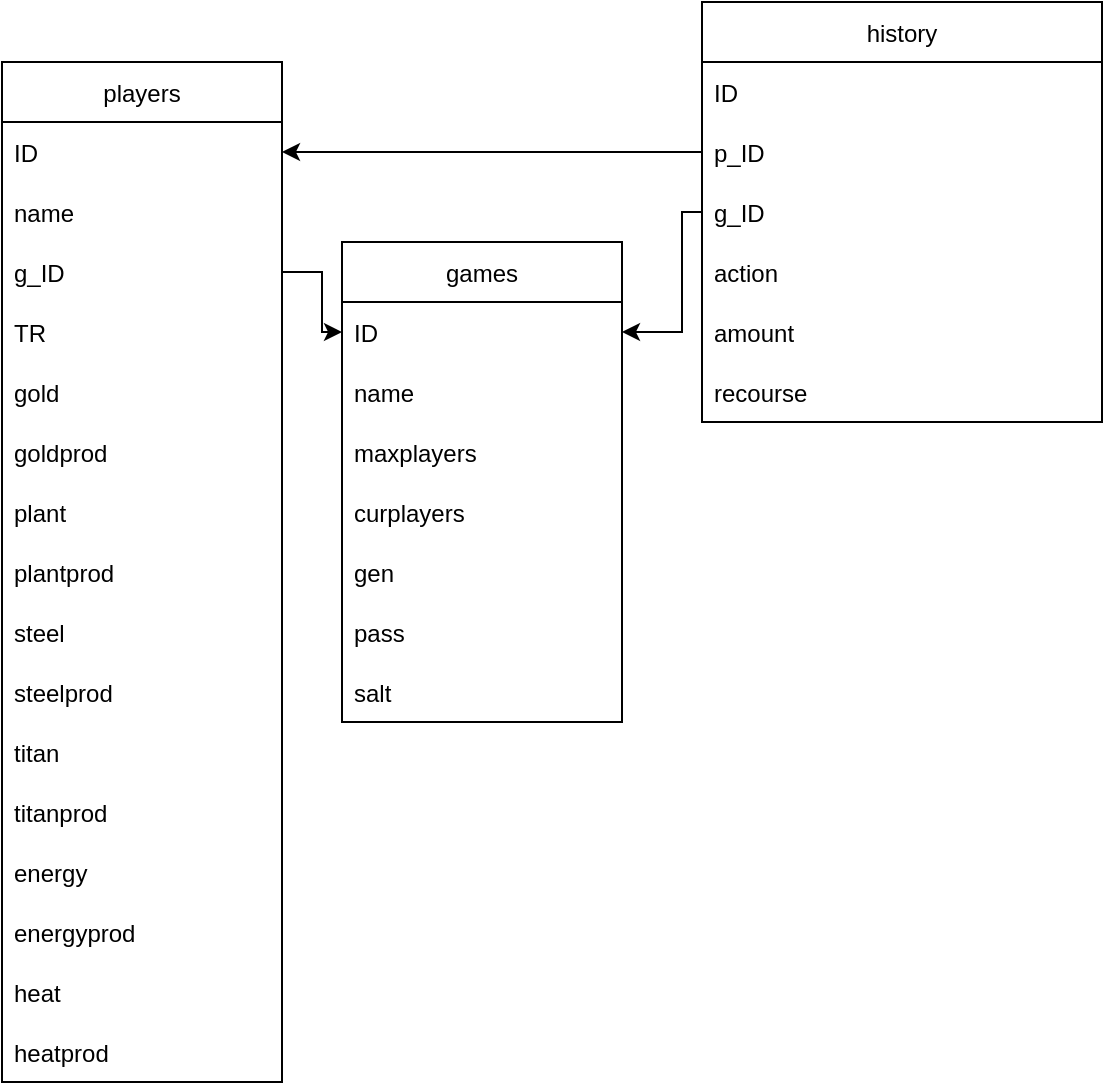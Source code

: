<mxfile version="17.5.0" type="device"><diagram id="R2lEEEUBdFMjLlhIrx00" name="Page-1"><mxGraphModel dx="1422" dy="752" grid="1" gridSize="10" guides="1" tooltips="1" connect="1" arrows="1" fold="1" page="1" pageScale="1" pageWidth="850" pageHeight="1100" math="0" shadow="0" extFonts="Permanent Marker^https://fonts.googleapis.com/css?family=Permanent+Marker"><root><mxCell id="0"/><mxCell id="1" parent="0"/><mxCell id="lH6WN9EQgX4Dd_LtB1K7-1" value="players" style="swimlane;fontStyle=0;childLayout=stackLayout;horizontal=1;startSize=30;horizontalStack=0;resizeParent=1;resizeParentMax=0;resizeLast=0;collapsible=1;marginBottom=0;" vertex="1" parent="1"><mxGeometry x="90" y="80" width="140" height="510" as="geometry"/></mxCell><mxCell id="lH6WN9EQgX4Dd_LtB1K7-2" value="ID    " style="text;strokeColor=none;fillColor=none;align=left;verticalAlign=middle;spacingLeft=4;spacingRight=4;overflow=hidden;points=[[0,0.5],[1,0.5]];portConstraint=eastwest;rotatable=0;" vertex="1" parent="lH6WN9EQgX4Dd_LtB1K7-1"><mxGeometry y="30" width="140" height="30" as="geometry"/></mxCell><mxCell id="lH6WN9EQgX4Dd_LtB1K7-3" value="name" style="text;strokeColor=none;fillColor=none;align=left;verticalAlign=middle;spacingLeft=4;spacingRight=4;overflow=hidden;points=[[0,0.5],[1,0.5]];portConstraint=eastwest;rotatable=0;" vertex="1" parent="lH6WN9EQgX4Dd_LtB1K7-1"><mxGeometry y="60" width="140" height="30" as="geometry"/></mxCell><mxCell id="lH6WN9EQgX4Dd_LtB1K7-39" value="g_ID" style="text;strokeColor=none;fillColor=none;align=left;verticalAlign=middle;spacingLeft=4;spacingRight=4;overflow=hidden;points=[[0,0.5],[1,0.5]];portConstraint=eastwest;rotatable=0;" vertex="1" parent="lH6WN9EQgX4Dd_LtB1K7-1"><mxGeometry y="90" width="140" height="30" as="geometry"/></mxCell><mxCell id="lH6WN9EQgX4Dd_LtB1K7-16" value="TR" style="text;strokeColor=none;fillColor=none;align=left;verticalAlign=middle;spacingLeft=4;spacingRight=4;overflow=hidden;points=[[0,0.5],[1,0.5]];portConstraint=eastwest;rotatable=0;" vertex="1" parent="lH6WN9EQgX4Dd_LtB1K7-1"><mxGeometry y="120" width="140" height="30" as="geometry"/></mxCell><mxCell id="lH6WN9EQgX4Dd_LtB1K7-4" value="gold" style="text;strokeColor=none;fillColor=none;align=left;verticalAlign=middle;spacingLeft=4;spacingRight=4;overflow=hidden;points=[[0,0.5],[1,0.5]];portConstraint=eastwest;rotatable=0;" vertex="1" parent="lH6WN9EQgX4Dd_LtB1K7-1"><mxGeometry y="150" width="140" height="30" as="geometry"/></mxCell><mxCell id="lH6WN9EQgX4Dd_LtB1K7-9" value="goldprod" style="text;strokeColor=none;fillColor=none;align=left;verticalAlign=middle;spacingLeft=4;spacingRight=4;overflow=hidden;points=[[0,0.5],[1,0.5]];portConstraint=eastwest;rotatable=0;" vertex="1" parent="lH6WN9EQgX4Dd_LtB1K7-1"><mxGeometry y="180" width="140" height="30" as="geometry"/></mxCell><mxCell id="lH6WN9EQgX4Dd_LtB1K7-10" value="plant" style="text;strokeColor=none;fillColor=none;align=left;verticalAlign=middle;spacingLeft=4;spacingRight=4;overflow=hidden;points=[[0,0.5],[1,0.5]];portConstraint=eastwest;rotatable=0;" vertex="1" parent="lH6WN9EQgX4Dd_LtB1K7-1"><mxGeometry y="210" width="140" height="30" as="geometry"/></mxCell><mxCell id="lH6WN9EQgX4Dd_LtB1K7-11" value="plantprod" style="text;strokeColor=none;fillColor=none;align=left;verticalAlign=middle;spacingLeft=4;spacingRight=4;overflow=hidden;points=[[0,0.5],[1,0.5]];portConstraint=eastwest;rotatable=0;" vertex="1" parent="lH6WN9EQgX4Dd_LtB1K7-1"><mxGeometry y="240" width="140" height="30" as="geometry"/></mxCell><mxCell id="lH6WN9EQgX4Dd_LtB1K7-12" value="steel" style="text;strokeColor=none;fillColor=none;align=left;verticalAlign=middle;spacingLeft=4;spacingRight=4;overflow=hidden;points=[[0,0.5],[1,0.5]];portConstraint=eastwest;rotatable=0;" vertex="1" parent="lH6WN9EQgX4Dd_LtB1K7-1"><mxGeometry y="270" width="140" height="30" as="geometry"/></mxCell><mxCell id="lH6WN9EQgX4Dd_LtB1K7-13" value="steelprod" style="text;strokeColor=none;fillColor=none;align=left;verticalAlign=middle;spacingLeft=4;spacingRight=4;overflow=hidden;points=[[0,0.5],[1,0.5]];portConstraint=eastwest;rotatable=0;" vertex="1" parent="lH6WN9EQgX4Dd_LtB1K7-1"><mxGeometry y="300" width="140" height="30" as="geometry"/></mxCell><mxCell id="lH6WN9EQgX4Dd_LtB1K7-14" value="titan" style="text;strokeColor=none;fillColor=none;align=left;verticalAlign=middle;spacingLeft=4;spacingRight=4;overflow=hidden;points=[[0,0.5],[1,0.5]];portConstraint=eastwest;rotatable=0;" vertex="1" parent="lH6WN9EQgX4Dd_LtB1K7-1"><mxGeometry y="330" width="140" height="30" as="geometry"/></mxCell><mxCell id="lH6WN9EQgX4Dd_LtB1K7-15" value="titanprod" style="text;strokeColor=none;fillColor=none;align=left;verticalAlign=middle;spacingLeft=4;spacingRight=4;overflow=hidden;points=[[0,0.5],[1,0.5]];portConstraint=eastwest;rotatable=0;" vertex="1" parent="lH6WN9EQgX4Dd_LtB1K7-1"><mxGeometry y="360" width="140" height="30" as="geometry"/></mxCell><mxCell id="lH6WN9EQgX4Dd_LtB1K7-17" value="energy" style="text;strokeColor=none;fillColor=none;align=left;verticalAlign=middle;spacingLeft=4;spacingRight=4;overflow=hidden;points=[[0,0.5],[1,0.5]];portConstraint=eastwest;rotatable=0;" vertex="1" parent="lH6WN9EQgX4Dd_LtB1K7-1"><mxGeometry y="390" width="140" height="30" as="geometry"/></mxCell><mxCell id="lH6WN9EQgX4Dd_LtB1K7-18" value="energyprod" style="text;strokeColor=none;fillColor=none;align=left;verticalAlign=middle;spacingLeft=4;spacingRight=4;overflow=hidden;points=[[0,0.5],[1,0.5]];portConstraint=eastwest;rotatable=0;" vertex="1" parent="lH6WN9EQgX4Dd_LtB1K7-1"><mxGeometry y="420" width="140" height="30" as="geometry"/></mxCell><mxCell id="lH6WN9EQgX4Dd_LtB1K7-19" value="heat" style="text;strokeColor=none;fillColor=none;align=left;verticalAlign=middle;spacingLeft=4;spacingRight=4;overflow=hidden;points=[[0,0.5],[1,0.5]];portConstraint=eastwest;rotatable=0;" vertex="1" parent="lH6WN9EQgX4Dd_LtB1K7-1"><mxGeometry y="450" width="140" height="30" as="geometry"/></mxCell><mxCell id="lH6WN9EQgX4Dd_LtB1K7-20" value="heatprod" style="text;strokeColor=none;fillColor=none;align=left;verticalAlign=middle;spacingLeft=4;spacingRight=4;overflow=hidden;points=[[0,0.5],[1,0.5]];portConstraint=eastwest;rotatable=0;" vertex="1" parent="lH6WN9EQgX4Dd_LtB1K7-1"><mxGeometry y="480" width="140" height="30" as="geometry"/></mxCell><mxCell id="lH6WN9EQgX4Dd_LtB1K7-21" value="games" style="swimlane;fontStyle=0;childLayout=stackLayout;horizontal=1;startSize=30;horizontalStack=0;resizeParent=1;resizeParentMax=0;resizeLast=0;collapsible=1;marginBottom=0;" vertex="1" parent="1"><mxGeometry x="260" y="170" width="140" height="240" as="geometry"/></mxCell><mxCell id="lH6WN9EQgX4Dd_LtB1K7-22" value="ID    " style="text;strokeColor=none;fillColor=none;align=left;verticalAlign=middle;spacingLeft=4;spacingRight=4;overflow=hidden;points=[[0,0.5],[1,0.5]];portConstraint=eastwest;rotatable=0;" vertex="1" parent="lH6WN9EQgX4Dd_LtB1K7-21"><mxGeometry y="30" width="140" height="30" as="geometry"/></mxCell><mxCell id="lH6WN9EQgX4Dd_LtB1K7-23" value="name" style="text;strokeColor=none;fillColor=none;align=left;verticalAlign=middle;spacingLeft=4;spacingRight=4;overflow=hidden;points=[[0,0.5],[1,0.5]];portConstraint=eastwest;rotatable=0;" vertex="1" parent="lH6WN9EQgX4Dd_LtB1K7-21"><mxGeometry y="60" width="140" height="30" as="geometry"/></mxCell><mxCell id="lH6WN9EQgX4Dd_LtB1K7-25" value="maxplayers" style="text;strokeColor=none;fillColor=none;align=left;verticalAlign=middle;spacingLeft=4;spacingRight=4;overflow=hidden;points=[[0,0.5],[1,0.5]];portConstraint=eastwest;rotatable=0;" vertex="1" parent="lH6WN9EQgX4Dd_LtB1K7-21"><mxGeometry y="90" width="140" height="30" as="geometry"/></mxCell><mxCell id="lH6WN9EQgX4Dd_LtB1K7-26" value="curplayers" style="text;strokeColor=none;fillColor=none;align=left;verticalAlign=middle;spacingLeft=4;spacingRight=4;overflow=hidden;points=[[0,0.5],[1,0.5]];portConstraint=eastwest;rotatable=0;" vertex="1" parent="lH6WN9EQgX4Dd_LtB1K7-21"><mxGeometry y="120" width="140" height="30" as="geometry"/></mxCell><mxCell id="lH6WN9EQgX4Dd_LtB1K7-24" value="gen" style="text;strokeColor=none;fillColor=none;align=left;verticalAlign=middle;spacingLeft=4;spacingRight=4;overflow=hidden;points=[[0,0.5],[1,0.5]];portConstraint=eastwest;rotatable=0;" vertex="1" parent="lH6WN9EQgX4Dd_LtB1K7-21"><mxGeometry y="150" width="140" height="30" as="geometry"/></mxCell><mxCell id="lH6WN9EQgX4Dd_LtB1K7-27" value="pass" style="text;strokeColor=none;fillColor=none;align=left;verticalAlign=middle;spacingLeft=4;spacingRight=4;overflow=hidden;points=[[0,0.5],[1,0.5]];portConstraint=eastwest;rotatable=0;" vertex="1" parent="lH6WN9EQgX4Dd_LtB1K7-21"><mxGeometry y="180" width="140" height="30" as="geometry"/></mxCell><mxCell id="lH6WN9EQgX4Dd_LtB1K7-28" value="salt" style="text;strokeColor=none;fillColor=none;align=left;verticalAlign=middle;spacingLeft=4;spacingRight=4;overflow=hidden;points=[[0,0.5],[1,0.5]];portConstraint=eastwest;rotatable=0;" vertex="1" parent="lH6WN9EQgX4Dd_LtB1K7-21"><mxGeometry y="210" width="140" height="30" as="geometry"/></mxCell><mxCell id="lH6WN9EQgX4Dd_LtB1K7-40" style="edgeStyle=orthogonalEdgeStyle;rounded=0;orthogonalLoop=1;jettySize=auto;html=1;entryX=0;entryY=0.5;entryDx=0;entryDy=0;" edge="1" parent="1" source="lH6WN9EQgX4Dd_LtB1K7-39" target="lH6WN9EQgX4Dd_LtB1K7-22"><mxGeometry relative="1" as="geometry"/></mxCell><mxCell id="lH6WN9EQgX4Dd_LtB1K7-41" value="history" style="swimlane;fontStyle=0;childLayout=stackLayout;horizontal=1;startSize=30;horizontalStack=0;resizeParent=1;resizeParentMax=0;resizeLast=0;collapsible=1;marginBottom=0;" vertex="1" parent="1"><mxGeometry x="440" y="50" width="200" height="210" as="geometry"/></mxCell><mxCell id="lH6WN9EQgX4Dd_LtB1K7-42" value="ID" style="text;strokeColor=none;fillColor=none;align=left;verticalAlign=middle;spacingLeft=4;spacingRight=4;overflow=hidden;points=[[0,0.5],[1,0.5]];portConstraint=eastwest;rotatable=0;" vertex="1" parent="lH6WN9EQgX4Dd_LtB1K7-41"><mxGeometry y="30" width="200" height="30" as="geometry"/></mxCell><mxCell id="lH6WN9EQgX4Dd_LtB1K7-44" value="p_ID" style="text;strokeColor=none;fillColor=none;align=left;verticalAlign=middle;spacingLeft=4;spacingRight=4;overflow=hidden;points=[[0,0.5],[1,0.5]];portConstraint=eastwest;rotatable=0;" vertex="1" parent="lH6WN9EQgX4Dd_LtB1K7-41"><mxGeometry y="60" width="200" height="30" as="geometry"/></mxCell><mxCell id="lH6WN9EQgX4Dd_LtB1K7-43" value="g_ID" style="text;strokeColor=none;fillColor=none;align=left;verticalAlign=middle;spacingLeft=4;spacingRight=4;overflow=hidden;points=[[0,0.5],[1,0.5]];portConstraint=eastwest;rotatable=0;" vertex="1" parent="lH6WN9EQgX4Dd_LtB1K7-41"><mxGeometry y="90" width="200" height="30" as="geometry"/></mxCell><mxCell id="lH6WN9EQgX4Dd_LtB1K7-49" value="action" style="text;strokeColor=none;fillColor=none;align=left;verticalAlign=middle;spacingLeft=4;spacingRight=4;overflow=hidden;points=[[0,0.5],[1,0.5]];portConstraint=eastwest;rotatable=0;" vertex="1" parent="lH6WN9EQgX4Dd_LtB1K7-41"><mxGeometry y="120" width="200" height="30" as="geometry"/></mxCell><mxCell id="lH6WN9EQgX4Dd_LtB1K7-51" value="amount" style="text;strokeColor=none;fillColor=none;align=left;verticalAlign=middle;spacingLeft=4;spacingRight=4;overflow=hidden;points=[[0,0.5],[1,0.5]];portConstraint=eastwest;rotatable=0;" vertex="1" parent="lH6WN9EQgX4Dd_LtB1K7-41"><mxGeometry y="150" width="200" height="30" as="geometry"/></mxCell><mxCell id="lH6WN9EQgX4Dd_LtB1K7-50" value="recourse" style="text;strokeColor=none;fillColor=none;align=left;verticalAlign=middle;spacingLeft=4;spacingRight=4;overflow=hidden;points=[[0,0.5],[1,0.5]];portConstraint=eastwest;rotatable=0;" vertex="1" parent="lH6WN9EQgX4Dd_LtB1K7-41"><mxGeometry y="180" width="200" height="30" as="geometry"/></mxCell><mxCell id="lH6WN9EQgX4Dd_LtB1K7-45" style="edgeStyle=orthogonalEdgeStyle;rounded=0;orthogonalLoop=1;jettySize=auto;html=1;entryX=1;entryY=0.5;entryDx=0;entryDy=0;" edge="1" parent="1" source="lH6WN9EQgX4Dd_LtB1K7-43" target="lH6WN9EQgX4Dd_LtB1K7-22"><mxGeometry relative="1" as="geometry"><Array as="points"><mxPoint x="430" y="155"/><mxPoint x="430" y="215"/></Array></mxGeometry></mxCell><mxCell id="lH6WN9EQgX4Dd_LtB1K7-48" style="edgeStyle=orthogonalEdgeStyle;rounded=0;orthogonalLoop=1;jettySize=auto;html=1;entryX=1;entryY=0.5;entryDx=0;entryDy=0;" edge="1" parent="1" source="lH6WN9EQgX4Dd_LtB1K7-44" target="lH6WN9EQgX4Dd_LtB1K7-2"><mxGeometry relative="1" as="geometry"/></mxCell></root></mxGraphModel></diagram></mxfile>